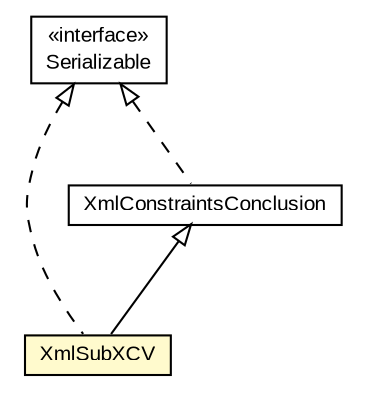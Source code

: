 #!/usr/local/bin/dot
#
# Class diagram 
# Generated by UMLGraph version R5_6-24-gf6e263 (http://www.umlgraph.org/)
#

digraph G {
	edge [fontname="arial",fontsize=10,labelfontname="arial",labelfontsize=10];
	node [fontname="arial",fontsize=10,shape=plaintext];
	nodesep=0.25;
	ranksep=0.5;
	// eu.europa.esig.dss.jaxb.detailedreport.XmlSubXCV
	c827009 [label=<<table title="eu.europa.esig.dss.jaxb.detailedreport.XmlSubXCV" border="0" cellborder="1" cellspacing="0" cellpadding="2" port="p" bgcolor="lemonChiffon" href="./XmlSubXCV.html">
		<tr><td><table border="0" cellspacing="0" cellpadding="1">
<tr><td align="center" balign="center"> XmlSubXCV </td></tr>
		</table></td></tr>
		</table>>, URL="./XmlSubXCV.html", fontname="arial", fontcolor="black", fontsize=10.0];
	// eu.europa.esig.dss.jaxb.detailedreport.XmlConstraintsConclusion
	c827021 [label=<<table title="eu.europa.esig.dss.jaxb.detailedreport.XmlConstraintsConclusion" border="0" cellborder="1" cellspacing="0" cellpadding="2" port="p" href="./XmlConstraintsConclusion.html">
		<tr><td><table border="0" cellspacing="0" cellpadding="1">
<tr><td align="center" balign="center"> XmlConstraintsConclusion </td></tr>
		</table></td></tr>
		</table>>, URL="./XmlConstraintsConclusion.html", fontname="arial", fontcolor="black", fontsize=10.0];
	//eu.europa.esig.dss.jaxb.detailedreport.XmlSubXCV extends eu.europa.esig.dss.jaxb.detailedreport.XmlConstraintsConclusion
	c827021:p -> c827009:p [dir=back,arrowtail=empty];
	//eu.europa.esig.dss.jaxb.detailedreport.XmlSubXCV implements java.io.Serializable
	c827604:p -> c827009:p [dir=back,arrowtail=empty,style=dashed];
	//eu.europa.esig.dss.jaxb.detailedreport.XmlConstraintsConclusion implements java.io.Serializable
	c827604:p -> c827021:p [dir=back,arrowtail=empty,style=dashed];
	// java.io.Serializable
	c827604 [label=<<table title="java.io.Serializable" border="0" cellborder="1" cellspacing="0" cellpadding="2" port="p" href="http://java.sun.com/j2se/1.4.2/docs/api/java/io/Serializable.html">
		<tr><td><table border="0" cellspacing="0" cellpadding="1">
<tr><td align="center" balign="center"> &#171;interface&#187; </td></tr>
<tr><td align="center" balign="center"> Serializable </td></tr>
		</table></td></tr>
		</table>>, URL="http://java.sun.com/j2se/1.4.2/docs/api/java/io/Serializable.html", fontname="arial", fontcolor="black", fontsize=10.0];
}

